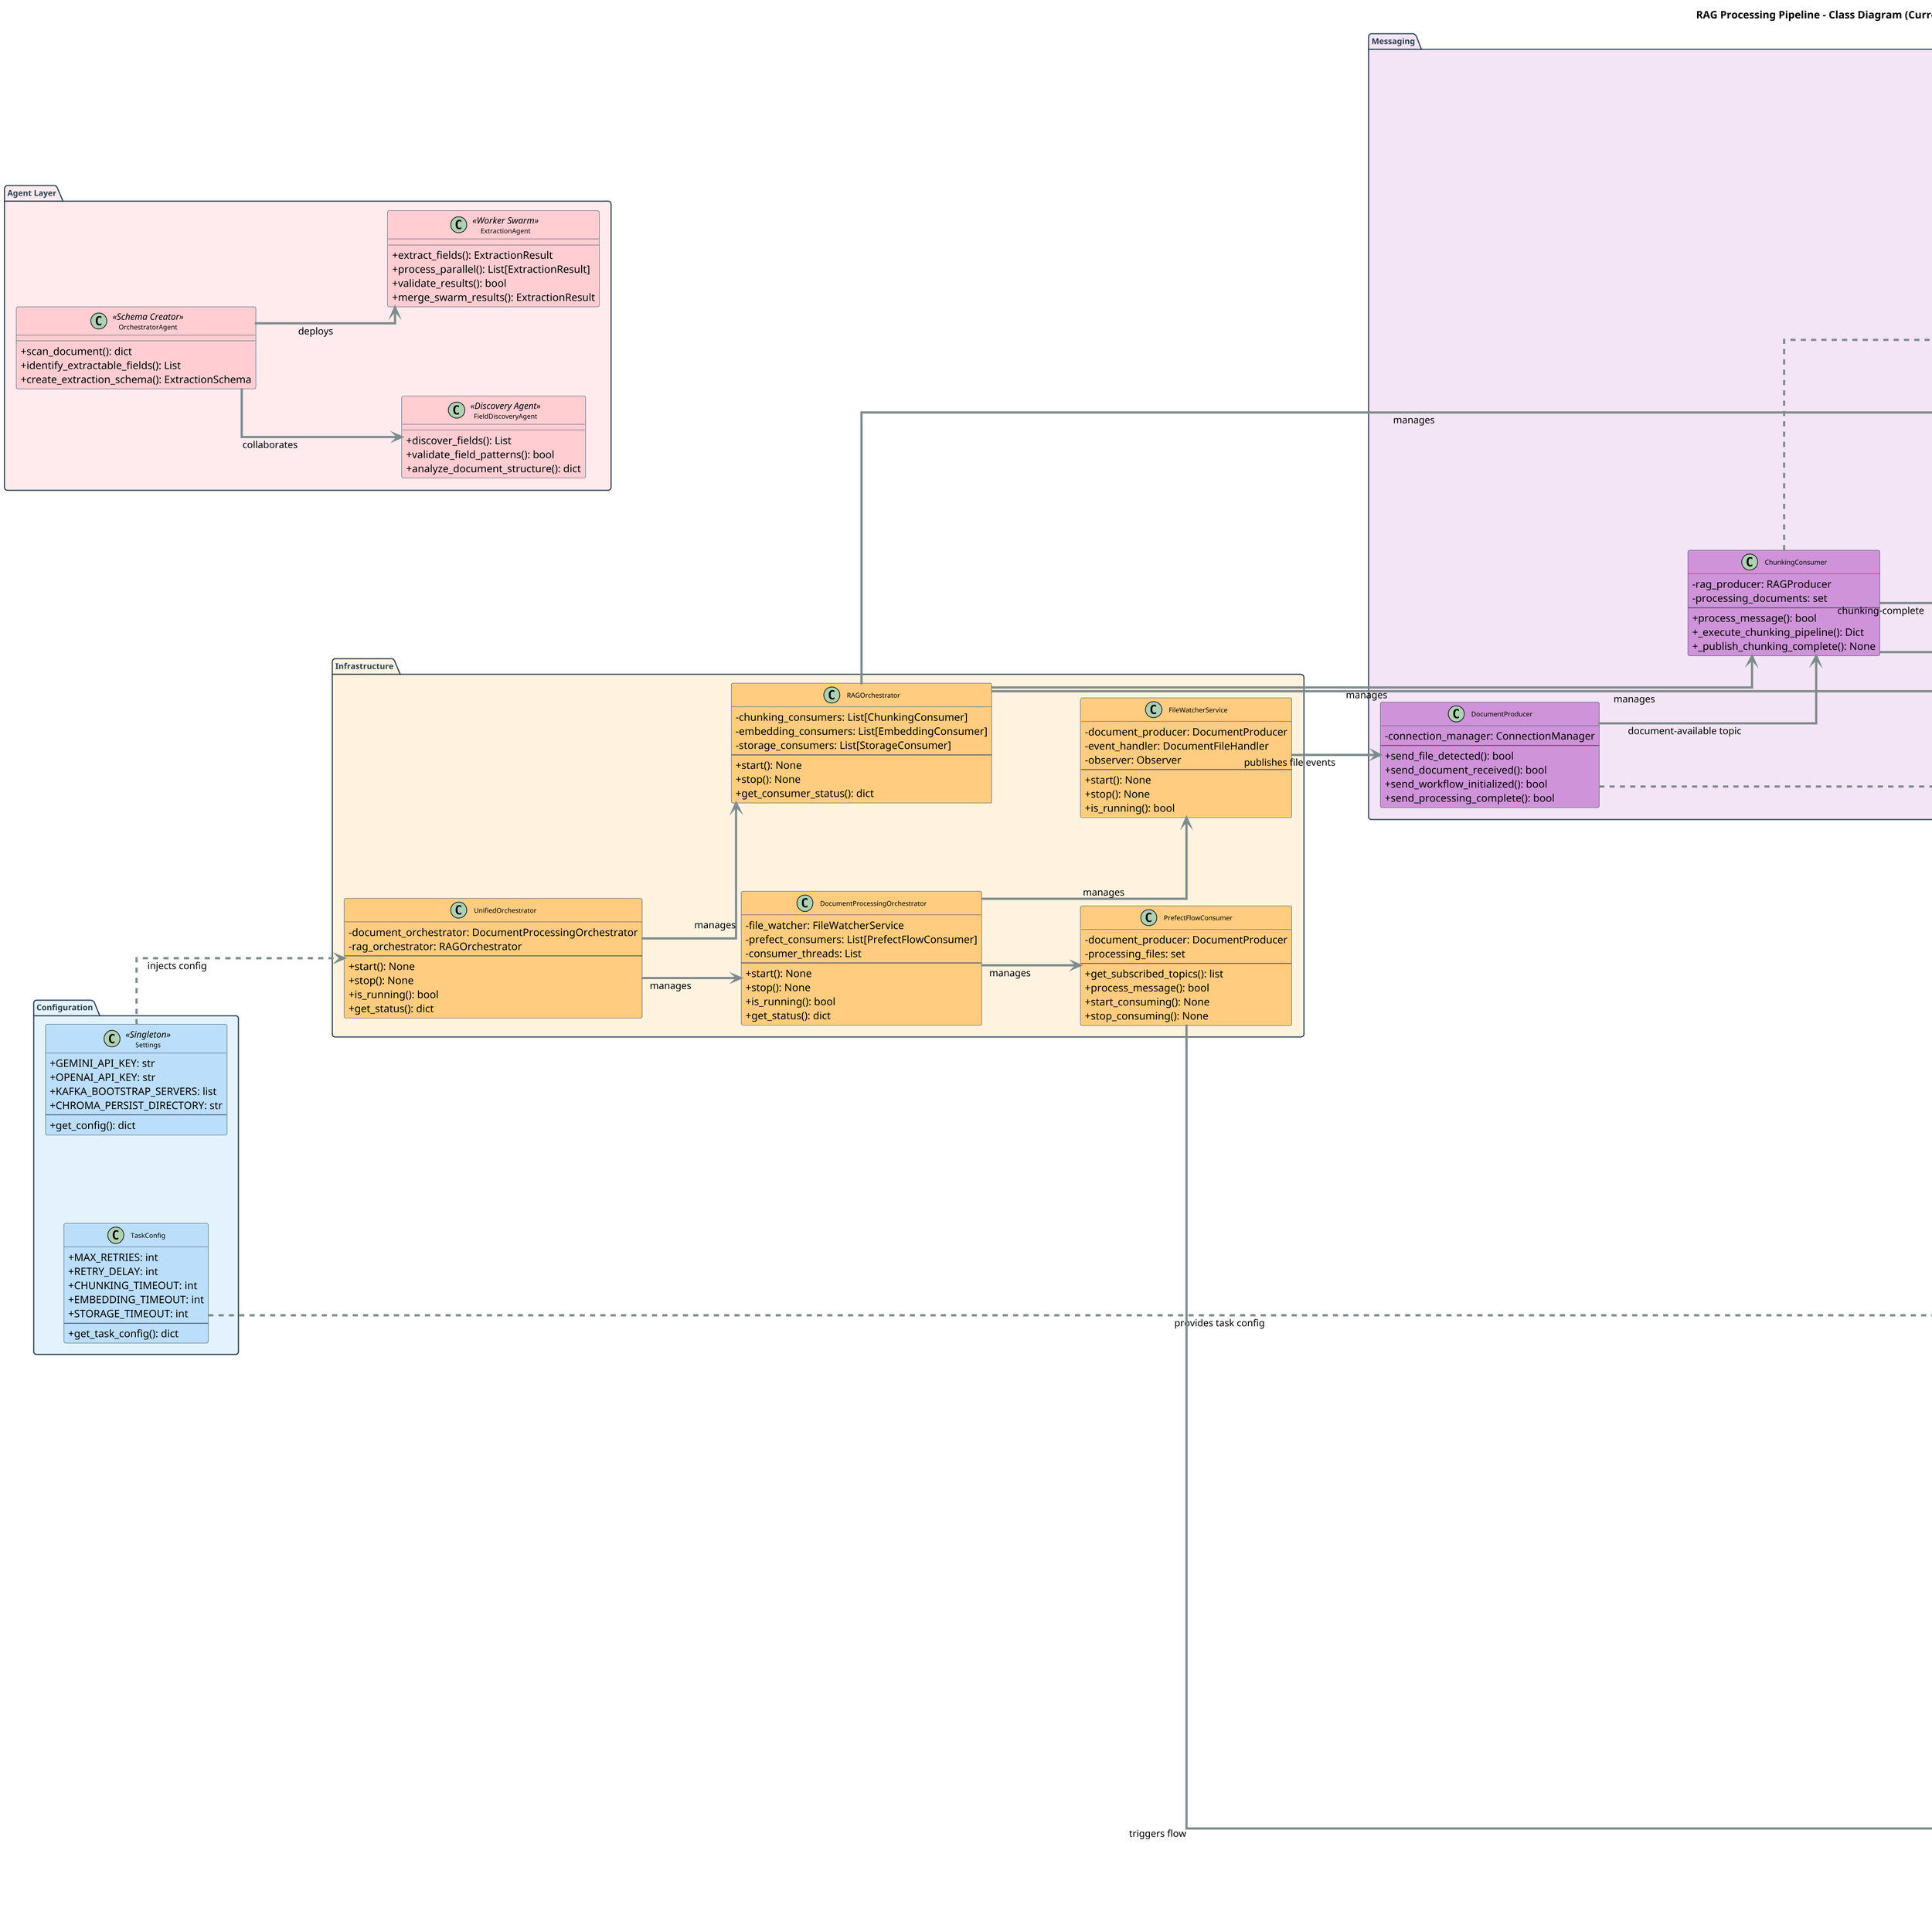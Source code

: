 @startuml
' Updated Class Diagram - RAG Processing Pipeline Architecture
title RAG Processing Pipeline - Class Diagram (Current Implementation)

' Clean layout configuration with better spacing
left to right direction
skinparam linetype ortho
skinparam ranksep 120
skinparam nodesep 120
skinparam classAttributeIconSize 0
skinparam minClassWidth 120
skinparam arrowThickness 3
skinparam dpi 150

' Color-coded layers
skinparam package {
    BorderColor #2C3E50
    FontColor #2C3E50
    FontSize 11
    FontStyle bold
    RoundCorner 8
}

skinparam class {
    BorderColor #34495E
    BackgroundColor #FFFFFF
    ArrowColor #7F8C8D
    FontSize 9
    RoundCorner 5
}

skinparam note {
    BackgroundColor #FFF3CD
    BorderColor #FFEAA7
    FontSize 8
}

' === Configuration Layer (Blue Theme) ===
package "Configuration" as config #E3F2FD {
    class Settings <<Singleton>> #BBDEFB {
        +GEMINI_API_KEY: str
        +OPENAI_API_KEY: str
        +KAFKA_BOOTSTRAP_SERVERS: list
        +CHROMA_PERSIST_DIRECTORY: str
        --
        +get_config(): dict
    }
    
    class TaskConfig #BBDEFB {
        +MAX_RETRIES: int
        +RETRY_DELAY: int
        +CHUNKING_TIMEOUT: int
        +EMBEDDING_TIMEOUT: int
        +STORAGE_TIMEOUT: int
        --
        +get_task_config(): dict
    }
}

' === Data Models (Green Theme) ===
package "Data Models" as models #E8F5E8 {
    class TextChunk #C8E6C9 {
        +chunk_id: str
        +document_id: str
        +content: str
        +chunk_index: int
        +page_number: int
        +metadata: dict
        --
        +to_dict(): dict
        +from_dict(): TextChunk
    }
    
    class ParsedDocument #C8E6C9 {
        +document_id: str
        +original_filename: str
        +content: str
        +images_dict: dict
        +page_mapping: dict
        --
        +get_content(): str
        +get_metadata(): dict
    }
    
    class BoundaryDecision #C8E6C9 {
        +decision: str
        +confidence: float
        --
        +is_merge(): bool
    }
    
    class BoundaryReviewDeps #C8E6C9 {
        +boundary_text: str
        +chunk_index: int
        --
        +validate(): bool
    }
    
    class EmbeddingResult #C8E6C9 {
        +chunk_id: str
        +embedding_vector: List[float]
        +chunk_metadata: dict
        +embedding_model: str
        --
        +to_chromadb_format(): dict
    }
}

' === Infrastructure Layer (Orange Theme) ===
package "Infrastructure" as infra #FFF3E0 {
    class UnifiedOrchestrator #FFCC80 {
        -document_orchestrator: DocumentProcessingOrchestrator
        -rag_orchestrator: RAGOrchestrator
        --
        +start(): None
        +stop(): None
        +is_running(): bool
        +get_status(): dict
    }
    
    class DocumentProcessingOrchestrator #FFCC80 {
        -file_watcher: FileWatcherService
        -prefect_consumers: List[PrefectFlowConsumer]
        -consumer_threads: List
        --
        +start(): None
        +stop(): None
        +is_running(): bool
        +get_status(): dict
    }
    
    class RAGOrchestrator #FFCC80 {
        -chunking_consumers: List[ChunkingConsumer]
        -embedding_consumers: List[EmbeddingConsumer]
        -storage_consumers: List[StorageConsumer]
        --
        +start(): None
        +stop(): None
        +get_consumer_status(): dict
    }
    
    class FileWatcherService #FFCC80 {
        -document_producer: DocumentProducer
        -event_handler: DocumentFileHandler
        -observer: Observer
        --
        +start(): None
        +stop(): None
        +is_running(): bool
    }
    
    class PrefectFlowConsumer #FFCC80 {
        -document_producer: DocumentProducer
        -processing_files: set
        --
        +get_subscribed_topics(): list
        +process_message(): bool
        +start_consuming(): None
        +stop_consuming(): None
    }
}

' === Messaging Layer (Purple Theme) ===
package "Messaging" as messaging #F3E5F5 {
    interface IEventPublisher #CE93D8 {
        +publish(): bool
        +publish_event(): bool
    }
    
    interface IEventConsumer #CE93D8 {
        +consume(): List
        +subscribe(): bool
        +get_subscribed_topics(): List
        +process_message(): bool
    }
    
    class DocumentProducer #CE93D8 {
        -connection_manager: ConnectionManager
        --
        +send_file_detected(): bool
        +send_document_received(): bool
        +send_workflow_initialized(): bool
        +send_processing_complete(): bool
    }
    
    class RAGProducer #CE93D8 {
        -connection_manager: ConnectionManager
        --
        +send_chunking_complete(): bool
        +send_embedding_ready(): bool
        +send_ingestion_complete(): bool
    }
    
    class ChunkingConsumer #CE93D8 {
        -rag_producer: RAGProducer
        -processing_documents: set
        --
        +process_message(): bool
        +_execute_chunking_pipeline(): Dict
        +_publish_chunking_complete(): None
    }
    
    class EmbeddingConsumer #CE93D8 {
        -rag_producer: RAGProducer
        -processing_documents: set
        --
        +process_message(): bool
        +_execute_embeddings_task(): Dict
        +_publish_embedding_ready(): None
    }
    
    class StorageConsumer #CE93D8 {
        -rag_producer: RAGProducer
        -processing_documents: set
        --
        +process_message(): bool
        +_execute_storage_task(): Dict
        +_publish_ingestion_complete(): None
    }
    
    class BaseKafkaConsumer #CE93D8 {
        -consumer: KafkaConsumer
        -stop_event: Event
        --
        +consume_events(): List
        +subscribe_to_topic(): bool
        +start_consuming(): None
        +stop_consuming(): None
    }
}

' === Document Processing Layer (Light Blue Theme) ===
package "Document Processing" as docprocessing #E1F5FE {
    interface IDocumentProcessor #81D4FA {
        +process_document(): IDocument
        +supports_all_formats(): bool
    }
    
    class DoclingProcessor #81D4FA {
        -vision_processor: VisionProcessor
        -output_manager: DocumentOutputManager
        --
        +process_document_with_vision(): ParsedDocument
        +process_document_with_duplicate_check(): Dict
        +_extract_images_to_dict(): Dict
        +_extract_document_context(): str
    }

    class DocumentOutputManager #81D4FA {
        -connection_manager: ConnectionManager
        -document_crud: DocumentCRUD
        -document_producer: DocumentProducer
        --
        +check_and_process_document(): Dict
        +save_processed_document(): Dict
        +prepare_kafka_message(): Dict
        +get_document_path_info(): Dict
    }

    class VisionProcessor #81D4FA {
        -classifier: ImageClassifier
        -vision_agent: VisionAgent
        -enhancer: MarkdownEnhancer
        --
        +process_document_images(): str
        +_process_with_classification(): Dict
        +_process_all_images(): Dict
    }

    class VisionAgent #81D4FA {
        +describe_image_async(): str
        +analyze_image(): dict
    }
    
    class ImageClassifier #81D4FA {
        +classify_image(): Dict
        +should_analyze(): bool
    }
    
    class MarkdownEnhancer #81D4FA {
        +enhance_content(): str
        +replace_image_placeholders(): str
    }
}

' === RAG Processing Core (Yellow Theme) ===
package "RAG Processing Core" as core #FFFDE7 {
    
    class TwoStageChunker #FFF176 {
        -_cached_semantic_chunker: SemanticChunker
        -_cached_boundary_agent: BoundaryReviewAgent
        --
        +process_document(): Dict
        +_apply_boundary_decisions(): List[str]
        +_create_text_chunks(): List[TextChunk]
        +_save_text_chunks(): Path
    }
    
    class SemanticChunker #FFF176 {
        -semantic_chunker: LangChainSemanticChunker
        -page_mapper: PageMappingUtils
        -file_processor: FileProcessingUtils
        --
        +chunk_text(): List[str]
        +_fallback_chunker(): List[str]
    }
    
    class BoundaryReviewAgent #FFF176 {
        -agent: Agent
        -context_window: int
        -model_name: str
        --
        +review_boundary(): Dict
        +review_all_boundaries(): Dict
        +create_boundary_text(): str
    }
    
    class EmbeddingsGenerator #FFF176 {
        -_cached_model: SentenceTransformer
        --
        +process_chunks(): Dict
        +_generate_batch_embeddings(): List
        +_create_chromadb_format(): Dict
    }
    
    class ChromaManager #FFF176 {
        -_cached_client: PersistentClient
        -_cached_collections: Dict
        --
        +get_collection(): Collection
        +get_collection_info(): Dict
        +delete_collection(): bool
    }
    
    class ChunkIngestionEngine #FFF176 {
        -_cached_chroma_manager: ChromaManager
        --
        +ingest_from_chromadb_ready_file(): bool
        +_store_in_chromadb(): bool
        +_prepare_chromadb_format(): Dict
    }
}

' === Agent Layer (Red Theme) ===
package "Agent Layer" as agents #FFEBEE {
    class OrchestratorAgent <<Schema Creator>> #FFCDD2 {
        +scan_document(): dict
        +identify_extractable_fields(): List
        +create_extraction_schema(): ExtractionSchema
    }
    
    class FieldDiscoveryAgent <<Discovery Agent>> #FFCDD2 {
        +discover_fields(): List
        +validate_field_patterns(): bool
        +analyze_document_structure(): dict
    }
    
    class ExtractionAgent <<Worker Swarm>> #FFCDD2 {
        +extract_fields(): ExtractionResult
        +process_parallel(): List[ExtractionResult]
        +validate_results(): bool
        +merge_swarm_results(): ExtractionResult
    }
}

' === Prefect Workflow Layer (Lavender Theme) ===
package "Prefect Workflows" as prefect #F8BBD9 {
    class DocumentProcessingFlow #F48FB1 {
        +document_processing_flow(): Dict
        +process_document_with_flow(): Dict
    }
    
    class RAGProcessingFlow #F48FB1 {
        +rag_processing_flow(): Dict
        --
        +semantic_chunking_task(): Dict
        +boundary_refinement_task(): Dict
        +chunk_formatting_task(): Dict
        +generate_embeddings_task(): Dict
        +store_vectors_task(): Dict
    }
    
    class DuplicateDetectionTask #F48FB1 {
        +duplicate_detection_task(): Dict
    }
    
    class VisionProcessingTask #F48FB1 {
        +vision_processing_task(): Dict
    }
    
    class DocumentSavingTask #F48FB1 {
        +document_saving_task(): Dict
    }
    
    class KafkaMessagePrepTask #F48FB1 {
        +kafka_message_preparation_task(): Dict
    }
}

' === Query & Evaluation (Cyan Theme) ===
package "Query & Evaluation" as query #E0F2F1 {
    class RAGQueryEngine #80CBC4 {
        +query(): str
        +retrieve_context(): List
        +generate_answer(): str
        +rank_results(): List
    }
    
    class RagasEvaluator #80CBC4 {
        +evaluate_performance(): dict
        +generate_metrics(): Report
        +compare_results(): dict
    }
}

' === Updated Relationships ===

' Interface implementations
DoclingProcessor ..|> IDocumentProcessor
DocumentProducer ..|> IEventPublisher
RAGProducer ..|> IEventPublisher
ChunkingConsumer ..|> IEventConsumer
EmbeddingConsumer ..|> IEventConsumer
StorageConsumer ..|> IEventConsumer
BaseKafkaConsumer ..|> IEventConsumer

' Orchestration Hierarchy
UnifiedOrchestrator --> DocumentProcessingOrchestrator : manages
UnifiedOrchestrator --> RAGOrchestrator : manages
DocumentProcessingOrchestrator --> FileWatcherService : manages
DocumentProcessingOrchestrator --> PrefectFlowConsumer : manages
RAGOrchestrator --> ChunkingConsumer : manages
RAGOrchestrator --> EmbeddingConsumer : manages
RAGOrchestrator --> StorageConsumer : manages

' Configuration dependencies
Settings ..> UnifiedOrchestrator : injects config
TaskConfig ..> RAGProcessingFlow : provides task config

' File System Monitoring Flow
FileWatcherService --> DocumentProducer : publishes file events

' Document Processing Flow
PrefectFlowConsumer --> DocumentProcessingFlow : triggers flow
DocumentProcessingFlow --> DuplicateDetectionTask : step 1
DuplicateDetectionTask --> VisionProcessingTask : step 2
VisionProcessingTask --> DocumentSavingTask : step 3
DocumentSavingTask --> KafkaMessagePrepTask : step 4

' Enhanced Document Processing
VisionProcessingTask --> DoclingProcessor : processes document
DoclingProcessor --> DocumentOutputManager : manages output
DoclingProcessor --> VisionProcessor : enhances with AI
VisionProcessor --> VisionAgent : describes images
VisionProcessor --> ImageClassifier : classifies images
VisionProcessor --> MarkdownEnhancer : enhances content

' RAG Processing Pipeline Flow
ChunkingConsumer --> RAGProcessingFlow : triggers chunking
RAGProcessingFlow --> TwoStageChunker : semantic chunking
TwoStageChunker --> SemanticChunker : stage 1
TwoStageChunker --> BoundaryReviewAgent : stage 2
EmbeddingConsumer --> EmbeddingsGenerator : generates embeddings
StorageConsumer --> ChunkIngestionEngine : stores in ChromaDB

' Core Dependencies
TwoStageChunker --> TextChunk : creates
BoundaryReviewAgent --> BoundaryDecision : produces
EmbeddingsGenerator --> EmbeddingResult : creates
ChunkIngestionEngine --> ChromaManager : uses for storage

' Data Model Relationships
ParsedDocument --> TextChunk : chunked into
TextChunk --> EmbeddingResult : embedded as
BoundaryReviewDeps --> BoundaryDecision : analyzed to

' Producer-Consumer Message Flow
DocumentProducer --> ChunkingConsumer : document-available topic
ChunkingConsumer --> RAGProducer : chunking-complete
RAGProducer --> EmbeddingConsumer : chunking-complete topic
EmbeddingConsumer --> RAGProducer : embedding-ready
RAGProducer --> StorageConsumer : embedding-ready topic
StorageConsumer --> RAGProducer : ingestion-complete

' Agent Relationships
OrchestratorAgent --> FieldDiscoveryAgent : collaborates
OrchestratorAgent --> ExtractionAgent : deploys
BoundaryReviewAgent --> BoundaryDecision : produces decisions

' Query Flow
RAGQueryEngine --> ChromaManager : queries vectors
RAGQueryEngine --> RagasEvaluator : evaluated by

@enduml